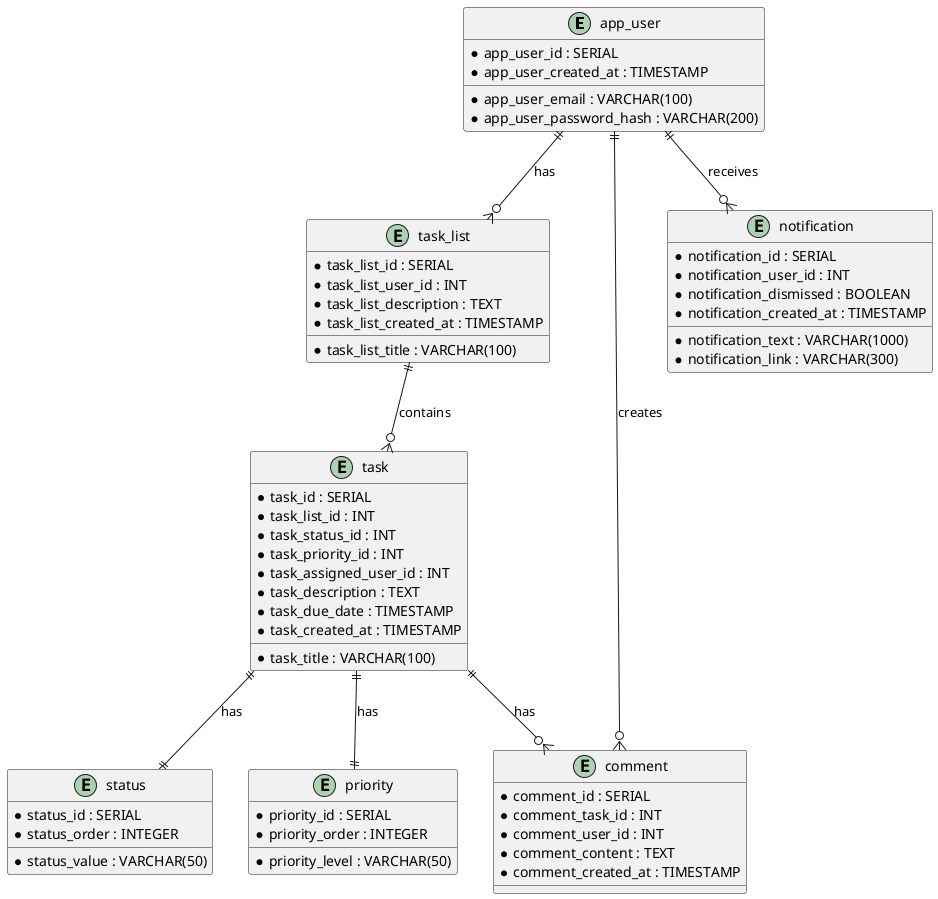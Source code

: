 @startuml
entity app_user {
    * app_user_id : SERIAL
    * app_user_email : VARCHAR(100)
    * app_user_password_hash : VARCHAR(200)
    * app_user_created_at : TIMESTAMP
}

entity task_list {
    * task_list_id : SERIAL
    * task_list_user_id : INT
    * task_list_title : VARCHAR(100)
    * task_list_description : TEXT
    * task_list_created_at : TIMESTAMP
}

entity status {
    * status_id : SERIAL
    * status_value : VARCHAR(50)
    * status_order : INTEGER
}

entity priority {
    * priority_id : SERIAL
    * priority_level : VARCHAR(50)
    * priority_order : INTEGER
}

entity task {
    * task_id : SERIAL
    * task_list_id : INT
    * task_status_id : INT
    * task_priority_id : INT
    * task_assigned_user_id : INT
    * task_title : VARCHAR(100)
    * task_description : TEXT
    * task_due_date : TIMESTAMP
    * task_created_at : TIMESTAMP
}

entity comment {
    * comment_id : SERIAL
    * comment_task_id : INT
    * comment_user_id : INT
    * comment_content : TEXT
    * comment_created_at : TIMESTAMP
}

entity notification {
    * notification_id : SERIAL
    * notification_user_id : INT
    * notification_text : VARCHAR(1000)
    * notification_link : VARCHAR(300)
    * notification_dismissed : BOOLEAN
    * notification_created_at : TIMESTAMP
}

app_user ||--o{ task_list : "has"
task_list ||--o{ task : "contains"
task ||--|| status : "has"
task ||--|| priority : "has"
task ||--o{ comment : "has"
app_user ||--o{ comment : "creates"
app_user ||--o{ notification : "receives"
@enduml
